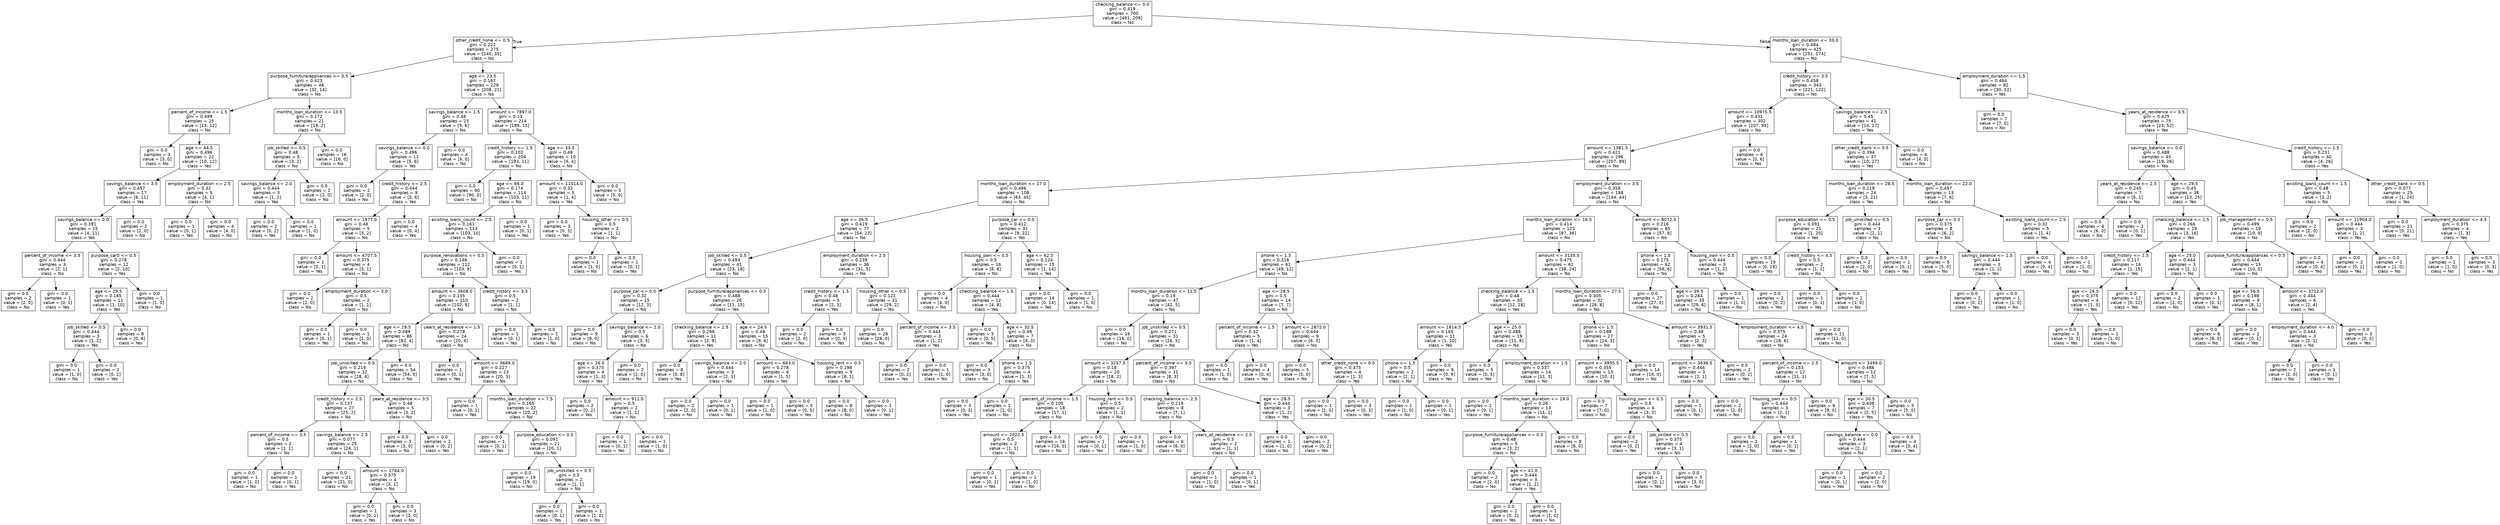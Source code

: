 digraph Tree {
node [shape=box, fontname="helvetica"] ;
edge [fontname="helvetica"] ;
0 [label="checking_balance <= 0.0\ngini = 0.419\nsamples = 700\nvalue = [491, 209]\nclass = No"] ;
1 [label="other_credit_none <= 0.5\ngini = 0.222\nsamples = 275\nvalue = [240, 35]\nclass = No"] ;
0 -> 1 [labeldistance=2.5, labelangle=45, headlabel="True"] ;
2 [label="purpose_furniture/appliances <= 0.5\ngini = 0.423\nsamples = 46\nvalue = [32, 14]\nclass = No"] ;
1 -> 2 ;
3 [label="percent_of_income <= 1.5\ngini = 0.499\nsamples = 25\nvalue = [13, 12]\nclass = No"] ;
2 -> 3 ;
4 [label="gini = 0.0\nsamples = 3\nvalue = [3, 0]\nclass = No"] ;
3 -> 4 ;
5 [label="age <= 44.5\ngini = 0.496\nsamples = 22\nvalue = [10, 12]\nclass = Yes"] ;
3 -> 5 ;
6 [label="savings_balance <= 3.5\ngini = 0.457\nsamples = 17\nvalue = [6, 11]\nclass = Yes"] ;
5 -> 6 ;
7 [label="savings_balance <= 0.0\ngini = 0.391\nsamples = 15\nvalue = [4, 11]\nclass = Yes"] ;
6 -> 7 ;
8 [label="percent_of_income <= 3.5\ngini = 0.444\nsamples = 3\nvalue = [2, 1]\nclass = No"] ;
7 -> 8 ;
9 [label="gini = 0.0\nsamples = 2\nvalue = [2, 0]\nclass = No"] ;
8 -> 9 ;
10 [label="gini = 0.0\nsamples = 1\nvalue = [0, 1]\nclass = Yes"] ;
8 -> 10 ;
11 [label="purpose_car0 <= 0.5\ngini = 0.278\nsamples = 12\nvalue = [2, 10]\nclass = Yes"] ;
7 -> 11 ;
12 [label="age <= 29.5\ngini = 0.165\nsamples = 11\nvalue = [1, 10]\nclass = Yes"] ;
11 -> 12 ;
13 [label="job_skilled <= 0.5\ngini = 0.444\nsamples = 3\nvalue = [1, 2]\nclass = Yes"] ;
12 -> 13 ;
14 [label="gini = 0.0\nsamples = 1\nvalue = [1, 0]\nclass = No"] ;
13 -> 14 ;
15 [label="gini = 0.0\nsamples = 2\nvalue = [0, 2]\nclass = Yes"] ;
13 -> 15 ;
16 [label="gini = 0.0\nsamples = 8\nvalue = [0, 8]\nclass = Yes"] ;
12 -> 16 ;
17 [label="gini = 0.0\nsamples = 1\nvalue = [1, 0]\nclass = No"] ;
11 -> 17 ;
18 [label="gini = 0.0\nsamples = 2\nvalue = [2, 0]\nclass = No"] ;
6 -> 18 ;
19 [label="employment_duration <= 2.5\ngini = 0.32\nsamples = 5\nvalue = [4, 1]\nclass = No"] ;
5 -> 19 ;
20 [label="gini = 0.0\nsamples = 1\nvalue = [0, 1]\nclass = Yes"] ;
19 -> 20 ;
21 [label="gini = 0.0\nsamples = 4\nvalue = [4, 0]\nclass = No"] ;
19 -> 21 ;
22 [label="months_loan_duration <= 13.5\ngini = 0.172\nsamples = 21\nvalue = [19, 2]\nclass = No"] ;
2 -> 22 ;
23 [label="job_skilled <= 0.5\ngini = 0.48\nsamples = 5\nvalue = [3, 2]\nclass = No"] ;
22 -> 23 ;
24 [label="savings_balance <= 2.0\ngini = 0.444\nsamples = 3\nvalue = [1, 2]\nclass = Yes"] ;
23 -> 24 ;
25 [label="gini = 0.0\nsamples = 2\nvalue = [0, 2]\nclass = Yes"] ;
24 -> 25 ;
26 [label="gini = 0.0\nsamples = 1\nvalue = [1, 0]\nclass = No"] ;
24 -> 26 ;
27 [label="gini = 0.0\nsamples = 2\nvalue = [2, 0]\nclass = No"] ;
23 -> 27 ;
28 [label="gini = 0.0\nsamples = 16\nvalue = [16, 0]\nclass = No"] ;
22 -> 28 ;
29 [label="age <= 23.5\ngini = 0.167\nsamples = 229\nvalue = [208, 21]\nclass = No"] ;
1 -> 29 ;
30 [label="savings_balance <= 1.5\ngini = 0.48\nsamples = 15\nvalue = [9, 6]\nclass = No"] ;
29 -> 30 ;
31 [label="savings_balance <= 0.0\ngini = 0.496\nsamples = 11\nvalue = [5, 6]\nclass = Yes"] ;
30 -> 31 ;
32 [label="gini = 0.0\nsamples = 2\nvalue = [2, 0]\nclass = No"] ;
31 -> 32 ;
33 [label="credit_history <= 2.5\ngini = 0.444\nsamples = 9\nvalue = [3, 6]\nclass = Yes"] ;
31 -> 33 ;
34 [label="amount <= 1977.0\ngini = 0.48\nsamples = 5\nvalue = [3, 2]\nclass = No"] ;
33 -> 34 ;
35 [label="gini = 0.0\nsamples = 1\nvalue = [0, 1]\nclass = Yes"] ;
34 -> 35 ;
36 [label="amount <= 4707.5\ngini = 0.375\nsamples = 4\nvalue = [3, 1]\nclass = No"] ;
34 -> 36 ;
37 [label="gini = 0.0\nsamples = 2\nvalue = [2, 0]\nclass = No"] ;
36 -> 37 ;
38 [label="employment_duration <= 3.0\ngini = 0.5\nsamples = 2\nvalue = [1, 1]\nclass = No"] ;
36 -> 38 ;
39 [label="gini = 0.0\nsamples = 1\nvalue = [0, 1]\nclass = Yes"] ;
38 -> 39 ;
40 [label="gini = 0.0\nsamples = 1\nvalue = [1, 0]\nclass = No"] ;
38 -> 40 ;
41 [label="gini = 0.0\nsamples = 4\nvalue = [0, 4]\nclass = Yes"] ;
33 -> 41 ;
42 [label="gini = 0.0\nsamples = 4\nvalue = [4, 0]\nclass = No"] ;
30 -> 42 ;
43 [label="amount <= 7897.0\ngini = 0.13\nsamples = 214\nvalue = [199, 15]\nclass = No"] ;
29 -> 43 ;
44 [label="credit_history <= 1.5\ngini = 0.102\nsamples = 204\nvalue = [193, 11]\nclass = No"] ;
43 -> 44 ;
45 [label="gini = 0.0\nsamples = 90\nvalue = [90, 0]\nclass = No"] ;
44 -> 45 ;
46 [label="age <= 66.0\ngini = 0.174\nsamples = 114\nvalue = [103, 11]\nclass = No"] ;
44 -> 46 ;
47 [label="existing_loans_count <= 2.5\ngini = 0.161\nsamples = 113\nvalue = [103, 10]\nclass = No"] ;
46 -> 47 ;
48 [label="purpose_renovations <= 0.5\ngini = 0.148\nsamples = 112\nvalue = [103, 9]\nclass = No"] ;
47 -> 48 ;
49 [label="amount <= 3608.0\ngini = 0.135\nsamples = 110\nvalue = [102, 8]\nclass = No"] ;
48 -> 49 ;
50 [label="age <= 29.5\ngini = 0.089\nsamples = 86\nvalue = [82, 4]\nclass = No"] ;
49 -> 50 ;
51 [label="job_unskilled <= 0.5\ngini = 0.219\nsamples = 32\nvalue = [28, 4]\nclass = No"] ;
50 -> 51 ;
52 [label="credit_history <= 2.5\ngini = 0.137\nsamples = 27\nvalue = [25, 2]\nclass = No"] ;
51 -> 52 ;
53 [label="percent_of_income <= 3.5\ngini = 0.5\nsamples = 2\nvalue = [1, 1]\nclass = No"] ;
52 -> 53 ;
54 [label="gini = 0.0\nsamples = 1\nvalue = [1, 0]\nclass = No"] ;
53 -> 54 ;
55 [label="gini = 0.0\nsamples = 1\nvalue = [0, 1]\nclass = Yes"] ;
53 -> 55 ;
56 [label="savings_balance <= 2.5\ngini = 0.077\nsamples = 25\nvalue = [24, 1]\nclass = No"] ;
52 -> 56 ;
57 [label="gini = 0.0\nsamples = 21\nvalue = [21, 0]\nclass = No"] ;
56 -> 57 ;
58 [label="amount <= 1764.0\ngini = 0.375\nsamples = 4\nvalue = [3, 1]\nclass = No"] ;
56 -> 58 ;
59 [label="gini = 0.0\nsamples = 1\nvalue = [0, 1]\nclass = Yes"] ;
58 -> 59 ;
60 [label="gini = 0.0\nsamples = 3\nvalue = [3, 0]\nclass = No"] ;
58 -> 60 ;
61 [label="years_at_residence <= 3.5\ngini = 0.48\nsamples = 5\nvalue = [3, 2]\nclass = No"] ;
51 -> 61 ;
62 [label="gini = 0.0\nsamples = 3\nvalue = [3, 0]\nclass = No"] ;
61 -> 62 ;
63 [label="gini = 0.0\nsamples = 2\nvalue = [0, 2]\nclass = Yes"] ;
61 -> 63 ;
64 [label="gini = 0.0\nsamples = 54\nvalue = [54, 0]\nclass = No"] ;
50 -> 64 ;
65 [label="years_at_residence <= 1.5\ngini = 0.278\nsamples = 24\nvalue = [20, 4]\nclass = No"] ;
49 -> 65 ;
66 [label="gini = 0.0\nsamples = 1\nvalue = [0, 1]\nclass = Yes"] ;
65 -> 66 ;
67 [label="amount <= 3689.0\ngini = 0.227\nsamples = 23\nvalue = [20, 3]\nclass = No"] ;
65 -> 67 ;
68 [label="gini = 0.0\nsamples = 1\nvalue = [0, 1]\nclass = Yes"] ;
67 -> 68 ;
69 [label="months_loan_duration <= 7.5\ngini = 0.165\nsamples = 22\nvalue = [20, 2]\nclass = No"] ;
67 -> 69 ;
70 [label="gini = 0.0\nsamples = 1\nvalue = [0, 1]\nclass = Yes"] ;
69 -> 70 ;
71 [label="purpose_education <= 0.5\ngini = 0.091\nsamples = 21\nvalue = [20, 1]\nclass = No"] ;
69 -> 71 ;
72 [label="gini = 0.0\nsamples = 19\nvalue = [19, 0]\nclass = No"] ;
71 -> 72 ;
73 [label="job_unskilled <= 0.5\ngini = 0.5\nsamples = 2\nvalue = [1, 1]\nclass = No"] ;
71 -> 73 ;
74 [label="gini = 0.0\nsamples = 1\nvalue = [0, 1]\nclass = Yes"] ;
73 -> 74 ;
75 [label="gini = 0.0\nsamples = 1\nvalue = [1, 0]\nclass = No"] ;
73 -> 75 ;
76 [label="credit_history <= 3.5\ngini = 0.5\nsamples = 2\nvalue = [1, 1]\nclass = No"] ;
48 -> 76 ;
77 [label="gini = 0.0\nsamples = 1\nvalue = [0, 1]\nclass = Yes"] ;
76 -> 77 ;
78 [label="gini = 0.0\nsamples = 1\nvalue = [1, 0]\nclass = No"] ;
76 -> 78 ;
79 [label="gini = 0.0\nsamples = 1\nvalue = [0, 1]\nclass = Yes"] ;
47 -> 79 ;
80 [label="gini = 0.0\nsamples = 1\nvalue = [0, 1]\nclass = Yes"] ;
46 -> 80 ;
81 [label="age <= 33.5\ngini = 0.48\nsamples = 10\nvalue = [6, 4]\nclass = No"] ;
43 -> 81 ;
82 [label="amount <= 11014.0\ngini = 0.32\nsamples = 5\nvalue = [1, 4]\nclass = Yes"] ;
81 -> 82 ;
83 [label="gini = 0.0\nsamples = 3\nvalue = [0, 3]\nclass = Yes"] ;
82 -> 83 ;
84 [label="housing_other <= 0.5\ngini = 0.5\nsamples = 2\nvalue = [1, 1]\nclass = No"] ;
82 -> 84 ;
85 [label="gini = 0.0\nsamples = 1\nvalue = [1, 0]\nclass = No"] ;
84 -> 85 ;
86 [label="gini = 0.0\nsamples = 1\nvalue = [0, 1]\nclass = Yes"] ;
84 -> 86 ;
87 [label="gini = 0.0\nsamples = 5\nvalue = [5, 0]\nclass = No"] ;
81 -> 87 ;
88 [label="months_loan_duration <= 33.0\ngini = 0.484\nsamples = 425\nvalue = [251, 174]\nclass = No"] ;
0 -> 88 [labeldistance=2.5, labelangle=-45, headlabel="False"] ;
89 [label="credit_history <= 3.5\ngini = 0.458\nsamples = 343\nvalue = [221, 122]\nclass = No"] ;
88 -> 89 ;
90 [label="amount <= 10975.5\ngini = 0.431\nsamples = 302\nvalue = [207, 95]\nclass = No"] ;
89 -> 90 ;
91 [label="amount <= 1381.5\ngini = 0.421\nsamples = 296\nvalue = [207, 89]\nclass = No"] ;
90 -> 91 ;
92 [label="months_loan_duration <= 17.0\ngini = 0.486\nsamples = 108\nvalue = [63, 45]\nclass = No"] ;
91 -> 92 ;
93 [label="age <= 36.5\ngini = 0.419\nsamples = 77\nvalue = [54, 23]\nclass = No"] ;
92 -> 93 ;
94 [label="job_skilled <= 0.5\ngini = 0.493\nsamples = 41\nvalue = [23, 18]\nclass = No"] ;
93 -> 94 ;
95 [label="purpose_car <= 0.5\ngini = 0.32\nsamples = 15\nvalue = [12, 3]\nclass = No"] ;
94 -> 95 ;
96 [label="gini = 0.0\nsamples = 9\nvalue = [9, 0]\nclass = No"] ;
95 -> 96 ;
97 [label="savings_balance <= 2.0\ngini = 0.5\nsamples = 6\nvalue = [3, 3]\nclass = No"] ;
95 -> 97 ;
98 [label="age <= 26.0\ngini = 0.375\nsamples = 4\nvalue = [1, 3]\nclass = Yes"] ;
97 -> 98 ;
99 [label="gini = 0.0\nsamples = 2\nvalue = [0, 2]\nclass = Yes"] ;
98 -> 99 ;
100 [label="amount <= 911.0\ngini = 0.5\nsamples = 2\nvalue = [1, 1]\nclass = No"] ;
98 -> 100 ;
101 [label="gini = 0.0\nsamples = 1\nvalue = [0, 1]\nclass = Yes"] ;
100 -> 101 ;
102 [label="gini = 0.0\nsamples = 1\nvalue = [1, 0]\nclass = No"] ;
100 -> 102 ;
103 [label="gini = 0.0\nsamples = 2\nvalue = [2, 0]\nclass = No"] ;
97 -> 103 ;
104 [label="purpose_furniture/appliances <= 0.5\ngini = 0.488\nsamples = 26\nvalue = [11, 15]\nclass = Yes"] ;
94 -> 104 ;
105 [label="checking_balance <= 2.5\ngini = 0.298\nsamples = 11\nvalue = [2, 9]\nclass = Yes"] ;
104 -> 105 ;
106 [label="gini = 0.0\nsamples = 8\nvalue = [0, 8]\nclass = Yes"] ;
105 -> 106 ;
107 [label="savings_balance <= 2.0\ngini = 0.444\nsamples = 3\nvalue = [2, 1]\nclass = No"] ;
105 -> 107 ;
108 [label="gini = 0.0\nsamples = 2\nvalue = [2, 0]\nclass = No"] ;
107 -> 108 ;
109 [label="gini = 0.0\nsamples = 1\nvalue = [0, 1]\nclass = Yes"] ;
107 -> 109 ;
110 [label="age <= 24.5\ngini = 0.48\nsamples = 15\nvalue = [9, 6]\nclass = No"] ;
104 -> 110 ;
111 [label="amount <= 663.0\ngini = 0.278\nsamples = 6\nvalue = [1, 5]\nclass = Yes"] ;
110 -> 111 ;
112 [label="gini = 0.0\nsamples = 1\nvalue = [1, 0]\nclass = No"] ;
111 -> 112 ;
113 [label="gini = 0.0\nsamples = 5\nvalue = [0, 5]\nclass = Yes"] ;
111 -> 113 ;
114 [label="housing_rent <= 0.5\ngini = 0.198\nsamples = 9\nvalue = [8, 1]\nclass = No"] ;
110 -> 114 ;
115 [label="gini = 0.0\nsamples = 8\nvalue = [8, 0]\nclass = No"] ;
114 -> 115 ;
116 [label="gini = 0.0\nsamples = 1\nvalue = [0, 1]\nclass = Yes"] ;
114 -> 116 ;
117 [label="employment_duration <= 2.5\ngini = 0.239\nsamples = 36\nvalue = [31, 5]\nclass = No"] ;
93 -> 117 ;
118 [label="credit_history <= 1.5\ngini = 0.48\nsamples = 5\nvalue = [2, 3]\nclass = Yes"] ;
117 -> 118 ;
119 [label="gini = 0.0\nsamples = 2\nvalue = [2, 0]\nclass = No"] ;
118 -> 119 ;
120 [label="gini = 0.0\nsamples = 3\nvalue = [0, 3]\nclass = Yes"] ;
118 -> 120 ;
121 [label="housing_other <= 0.5\ngini = 0.121\nsamples = 31\nvalue = [29, 2]\nclass = No"] ;
117 -> 121 ;
122 [label="gini = 0.0\nsamples = 28\nvalue = [28, 0]\nclass = No"] ;
121 -> 122 ;
123 [label="percent_of_income <= 3.5\ngini = 0.444\nsamples = 3\nvalue = [1, 2]\nclass = Yes"] ;
121 -> 123 ;
124 [label="gini = 0.0\nsamples = 2\nvalue = [0, 2]\nclass = Yes"] ;
123 -> 124 ;
125 [label="gini = 0.0\nsamples = 1\nvalue = [1, 0]\nclass = No"] ;
123 -> 125 ;
126 [label="purpose_car <= 0.5\ngini = 0.412\nsamples = 31\nvalue = [9, 22]\nclass = Yes"] ;
92 -> 126 ;
127 [label="housing_own <= 0.5\ngini = 0.5\nsamples = 16\nvalue = [8, 8]\nclass = No"] ;
126 -> 127 ;
128 [label="gini = 0.0\nsamples = 4\nvalue = [4, 0]\nclass = No"] ;
127 -> 128 ;
129 [label="checking_balance <= 1.5\ngini = 0.444\nsamples = 12\nvalue = [4, 8]\nclass = Yes"] ;
127 -> 129 ;
130 [label="gini = 0.0\nsamples = 5\nvalue = [0, 5]\nclass = Yes"] ;
129 -> 130 ;
131 [label="age <= 32.5\ngini = 0.49\nsamples = 7\nvalue = [4, 3]\nclass = No"] ;
129 -> 131 ;
132 [label="gini = 0.0\nsamples = 3\nvalue = [3, 0]\nclass = No"] ;
131 -> 132 ;
133 [label="phone <= 1.5\ngini = 0.375\nsamples = 4\nvalue = [1, 3]\nclass = Yes"] ;
131 -> 133 ;
134 [label="gini = 0.0\nsamples = 3\nvalue = [0, 3]\nclass = Yes"] ;
133 -> 134 ;
135 [label="gini = 0.0\nsamples = 1\nvalue = [1, 0]\nclass = No"] ;
133 -> 135 ;
136 [label="age <= 62.5\ngini = 0.124\nsamples = 15\nvalue = [1, 14]\nclass = Yes"] ;
126 -> 136 ;
137 [label="gini = 0.0\nsamples = 14\nvalue = [0, 14]\nclass = Yes"] ;
136 -> 137 ;
138 [label="gini = 0.0\nsamples = 1\nvalue = [1, 0]\nclass = No"] ;
136 -> 138 ;
139 [label="employment_duration <= 3.5\ngini = 0.359\nsamples = 188\nvalue = [144, 44]\nclass = No"] ;
91 -> 139 ;
140 [label="months_loan_duration <= 16.5\ngini = 0.414\nsamples = 123\nvalue = [87, 36]\nclass = No"] ;
139 -> 140 ;
141 [label="phone <= 1.5\ngini = 0.316\nsamples = 61\nvalue = [49, 12]\nclass = No"] ;
140 -> 141 ;
142 [label="months_loan_duration <= 11.5\ngini = 0.19\nsamples = 47\nvalue = [42, 5]\nclass = No"] ;
141 -> 142 ;
143 [label="gini = 0.0\nsamples = 16\nvalue = [16, 0]\nclass = No"] ;
142 -> 143 ;
144 [label="job_unskilled <= 0.5\ngini = 0.271\nsamples = 31\nvalue = [26, 5]\nclass = No"] ;
142 -> 144 ;
145 [label="amount <= 3257.5\ngini = 0.18\nsamples = 20\nvalue = [18, 2]\nclass = No"] ;
144 -> 145 ;
146 [label="percent_of_income <= 1.5\ngini = 0.105\nsamples = 18\nvalue = [17, 1]\nclass = No"] ;
145 -> 146 ;
147 [label="amount <= 2022.5\ngini = 0.5\nsamples = 2\nvalue = [1, 1]\nclass = No"] ;
146 -> 147 ;
148 [label="gini = 0.0\nsamples = 1\nvalue = [0, 1]\nclass = Yes"] ;
147 -> 148 ;
149 [label="gini = 0.0\nsamples = 1\nvalue = [1, 0]\nclass = No"] ;
147 -> 149 ;
150 [label="gini = 0.0\nsamples = 16\nvalue = [16, 0]\nclass = No"] ;
146 -> 150 ;
151 [label="housing_rent <= 0.5\ngini = 0.5\nsamples = 2\nvalue = [1, 1]\nclass = No"] ;
145 -> 151 ;
152 [label="gini = 0.0\nsamples = 1\nvalue = [0, 1]\nclass = Yes"] ;
151 -> 152 ;
153 [label="gini = 0.0\nsamples = 1\nvalue = [1, 0]\nclass = No"] ;
151 -> 153 ;
154 [label="percent_of_income <= 3.5\ngini = 0.397\nsamples = 11\nvalue = [8, 3]\nclass = No"] ;
144 -> 154 ;
155 [label="checking_balance <= 2.5\ngini = 0.219\nsamples = 8\nvalue = [7, 1]\nclass = No"] ;
154 -> 155 ;
156 [label="gini = 0.0\nsamples = 6\nvalue = [6, 0]\nclass = No"] ;
155 -> 156 ;
157 [label="years_at_residence <= 2.5\ngini = 0.5\nsamples = 2\nvalue = [1, 1]\nclass = No"] ;
155 -> 157 ;
158 [label="gini = 0.0\nsamples = 1\nvalue = [1, 0]\nclass = No"] ;
157 -> 158 ;
159 [label="gini = 0.0\nsamples = 1\nvalue = [0, 1]\nclass = Yes"] ;
157 -> 159 ;
160 [label="age <= 28.5\ngini = 0.444\nsamples = 3\nvalue = [1, 2]\nclass = Yes"] ;
154 -> 160 ;
161 [label="gini = 0.0\nsamples = 1\nvalue = [1, 0]\nclass = No"] ;
160 -> 161 ;
162 [label="gini = 0.0\nsamples = 2\nvalue = [0, 2]\nclass = Yes"] ;
160 -> 162 ;
163 [label="age <= 28.5\ngini = 0.5\nsamples = 14\nvalue = [7, 7]\nclass = No"] ;
141 -> 163 ;
164 [label="percent_of_income <= 1.5\ngini = 0.32\nsamples = 5\nvalue = [1, 4]\nclass = Yes"] ;
163 -> 164 ;
165 [label="gini = 0.0\nsamples = 1\nvalue = [1, 0]\nclass = No"] ;
164 -> 165 ;
166 [label="gini = 0.0\nsamples = 4\nvalue = [0, 4]\nclass = Yes"] ;
164 -> 166 ;
167 [label="amount <= 2872.0\ngini = 0.444\nsamples = 9\nvalue = [6, 3]\nclass = No"] ;
163 -> 167 ;
168 [label="gini = 0.0\nsamples = 5\nvalue = [5, 0]\nclass = No"] ;
167 -> 168 ;
169 [label="other_credit_none <= 0.5\ngini = 0.375\nsamples = 4\nvalue = [1, 3]\nclass = Yes"] ;
167 -> 169 ;
170 [label="gini = 0.0\nsamples = 1\nvalue = [1, 0]\nclass = No"] ;
169 -> 170 ;
171 [label="gini = 0.0\nsamples = 3\nvalue = [0, 3]\nclass = Yes"] ;
169 -> 171 ;
172 [label="amount <= 3135.5\ngini = 0.475\nsamples = 62\nvalue = [38, 24]\nclass = No"] ;
140 -> 172 ;
173 [label="checking_balance <= 1.5\ngini = 0.48\nsamples = 30\nvalue = [12, 18]\nclass = Yes"] ;
172 -> 173 ;
174 [label="amount <= 1814.5\ngini = 0.165\nsamples = 11\nvalue = [1, 10]\nclass = Yes"] ;
173 -> 174 ;
175 [label="phone <= 1.5\ngini = 0.5\nsamples = 2\nvalue = [1, 1]\nclass = No"] ;
174 -> 175 ;
176 [label="gini = 0.0\nsamples = 1\nvalue = [1, 0]\nclass = No"] ;
175 -> 176 ;
177 [label="gini = 0.0\nsamples = 1\nvalue = [0, 1]\nclass = Yes"] ;
175 -> 177 ;
178 [label="gini = 0.0\nsamples = 9\nvalue = [0, 9]\nclass = Yes"] ;
174 -> 178 ;
179 [label="age <= 25.0\ngini = 0.488\nsamples = 19\nvalue = [11, 8]\nclass = No"] ;
173 -> 179 ;
180 [label="gini = 0.0\nsamples = 5\nvalue = [0, 5]\nclass = Yes"] ;
179 -> 180 ;
181 [label="employment_duration <= 1.5\ngini = 0.337\nsamples = 14\nvalue = [11, 3]\nclass = No"] ;
179 -> 181 ;
182 [label="gini = 0.0\nsamples = 1\nvalue = [0, 1]\nclass = Yes"] ;
181 -> 182 ;
183 [label="months_loan_duration <= 19.0\ngini = 0.26\nsamples = 13\nvalue = [11, 2]\nclass = No"] ;
181 -> 183 ;
184 [label="purpose_furniture/appliances <= 0.5\ngini = 0.48\nsamples = 5\nvalue = [3, 2]\nclass = No"] ;
183 -> 184 ;
185 [label="gini = 0.0\nsamples = 2\nvalue = [2, 0]\nclass = No"] ;
184 -> 185 ;
186 [label="age <= 41.0\ngini = 0.444\nsamples = 3\nvalue = [1, 2]\nclass = Yes"] ;
184 -> 186 ;
187 [label="gini = 0.0\nsamples = 2\nvalue = [0, 2]\nclass = Yes"] ;
186 -> 187 ;
188 [label="gini = 0.0\nsamples = 1\nvalue = [1, 0]\nclass = No"] ;
186 -> 188 ;
189 [label="gini = 0.0\nsamples = 8\nvalue = [8, 0]\nclass = No"] ;
183 -> 189 ;
190 [label="months_loan_duration <= 27.5\ngini = 0.305\nsamples = 32\nvalue = [26, 6]\nclass = No"] ;
172 -> 190 ;
191 [label="phone <= 1.5\ngini = 0.198\nsamples = 27\nvalue = [24, 3]\nclass = No"] ;
190 -> 191 ;
192 [label="amount <= 3935.5\ngini = 0.355\nsamples = 13\nvalue = [10, 3]\nclass = No"] ;
191 -> 192 ;
193 [label="gini = 0.0\nsamples = 7\nvalue = [7, 0]\nclass = No"] ;
192 -> 193 ;
194 [label="housing_own <= 0.5\ngini = 0.5\nsamples = 6\nvalue = [3, 3]\nclass = No"] ;
192 -> 194 ;
195 [label="gini = 0.0\nsamples = 2\nvalue = [0, 2]\nclass = Yes"] ;
194 -> 195 ;
196 [label="job_skilled <= 0.5\ngini = 0.375\nsamples = 4\nvalue = [3, 1]\nclass = No"] ;
194 -> 196 ;
197 [label="gini = 0.0\nsamples = 1\nvalue = [0, 1]\nclass = Yes"] ;
196 -> 197 ;
198 [label="gini = 0.0\nsamples = 3\nvalue = [3, 0]\nclass = No"] ;
196 -> 198 ;
199 [label="gini = 0.0\nsamples = 14\nvalue = [14, 0]\nclass = No"] ;
191 -> 199 ;
200 [label="amount <= 3931.5\ngini = 0.48\nsamples = 5\nvalue = [2, 3]\nclass = Yes"] ;
190 -> 200 ;
201 [label="amount <= 3636.5\ngini = 0.444\nsamples = 3\nvalue = [2, 1]\nclass = No"] ;
200 -> 201 ;
202 [label="gini = 0.0\nsamples = 1\nvalue = [0, 1]\nclass = Yes"] ;
201 -> 202 ;
203 [label="gini = 0.0\nsamples = 2\nvalue = [2, 0]\nclass = No"] ;
201 -> 203 ;
204 [label="gini = 0.0\nsamples = 2\nvalue = [0, 2]\nclass = Yes"] ;
200 -> 204 ;
205 [label="amount <= 8072.0\ngini = 0.216\nsamples = 65\nvalue = [57, 8]\nclass = No"] ;
139 -> 205 ;
206 [label="phone <= 1.5\ngini = 0.175\nsamples = 62\nvalue = [56, 6]\nclass = No"] ;
205 -> 206 ;
207 [label="gini = 0.0\nsamples = 27\nvalue = [27, 0]\nclass = No"] ;
206 -> 207 ;
208 [label="age <= 39.5\ngini = 0.284\nsamples = 35\nvalue = [29, 6]\nclass = No"] ;
206 -> 208 ;
209 [label="employment_duration <= 4.5\ngini = 0.375\nsamples = 24\nvalue = [18, 6]\nclass = No"] ;
208 -> 209 ;
210 [label="percent_of_income <= 2.5\ngini = 0.153\nsamples = 12\nvalue = [11, 1]\nclass = No"] ;
209 -> 210 ;
211 [label="housing_own <= 0.5\ngini = 0.444\nsamples = 3\nvalue = [2, 1]\nclass = No"] ;
210 -> 211 ;
212 [label="gini = 0.0\nsamples = 2\nvalue = [2, 0]\nclass = No"] ;
211 -> 212 ;
213 [label="gini = 0.0\nsamples = 1\nvalue = [0, 1]\nclass = Yes"] ;
211 -> 213 ;
214 [label="gini = 0.0\nsamples = 9\nvalue = [9, 0]\nclass = No"] ;
210 -> 214 ;
215 [label="amount <= 3499.0\ngini = 0.486\nsamples = 12\nvalue = [7, 5]\nclass = No"] ;
209 -> 215 ;
216 [label="age <= 30.5\ngini = 0.408\nsamples = 7\nvalue = [2, 5]\nclass = Yes"] ;
215 -> 216 ;
217 [label="savings_balance <= 0.0\ngini = 0.444\nsamples = 3\nvalue = [2, 1]\nclass = No"] ;
216 -> 217 ;
218 [label="gini = 0.0\nsamples = 1\nvalue = [0, 1]\nclass = Yes"] ;
217 -> 218 ;
219 [label="gini = 0.0\nsamples = 2\nvalue = [2, 0]\nclass = No"] ;
217 -> 219 ;
220 [label="gini = 0.0\nsamples = 4\nvalue = [0, 4]\nclass = Yes"] ;
216 -> 220 ;
221 [label="gini = 0.0\nsamples = 5\nvalue = [5, 0]\nclass = No"] ;
215 -> 221 ;
222 [label="gini = 0.0\nsamples = 11\nvalue = [11, 0]\nclass = No"] ;
208 -> 222 ;
223 [label="housing_own <= 0.5\ngini = 0.444\nsamples = 3\nvalue = [1, 2]\nclass = Yes"] ;
205 -> 223 ;
224 [label="gini = 0.0\nsamples = 1\nvalue = [1, 0]\nclass = No"] ;
223 -> 224 ;
225 [label="gini = 0.0\nsamples = 2\nvalue = [0, 2]\nclass = Yes"] ;
223 -> 225 ;
226 [label="gini = 0.0\nsamples = 6\nvalue = [0, 6]\nclass = Yes"] ;
90 -> 226 ;
227 [label="savings_balance <= 2.5\ngini = 0.45\nsamples = 41\nvalue = [14, 27]\nclass = Yes"] ;
89 -> 227 ;
228 [label="other_credit_bank <= 0.5\ngini = 0.394\nsamples = 37\nvalue = [10, 27]\nclass = Yes"] ;
227 -> 228 ;
229 [label="months_loan_duration <= 28.5\ngini = 0.219\nsamples = 24\nvalue = [3, 21]\nclass = Yes"] ;
228 -> 229 ;
230 [label="purpose_education <= 0.5\ngini = 0.091\nsamples = 21\nvalue = [1, 20]\nclass = Yes"] ;
229 -> 230 ;
231 [label="gini = 0.0\nsamples = 19\nvalue = [0, 19]\nclass = Yes"] ;
230 -> 231 ;
232 [label="credit_history <= 4.5\ngini = 0.5\nsamples = 2\nvalue = [1, 1]\nclass = No"] ;
230 -> 232 ;
233 [label="gini = 0.0\nsamples = 1\nvalue = [0, 1]\nclass = Yes"] ;
232 -> 233 ;
234 [label="gini = 0.0\nsamples = 1\nvalue = [1, 0]\nclass = No"] ;
232 -> 234 ;
235 [label="job_unskilled <= 0.5\ngini = 0.444\nsamples = 3\nvalue = [2, 1]\nclass = No"] ;
229 -> 235 ;
236 [label="gini = 0.0\nsamples = 2\nvalue = [2, 0]\nclass = No"] ;
235 -> 236 ;
237 [label="gini = 0.0\nsamples = 1\nvalue = [0, 1]\nclass = Yes"] ;
235 -> 237 ;
238 [label="months_loan_duration <= 22.0\ngini = 0.497\nsamples = 13\nvalue = [7, 6]\nclass = No"] ;
228 -> 238 ;
239 [label="purpose_car <= 0.5\ngini = 0.375\nsamples = 8\nvalue = [6, 2]\nclass = No"] ;
238 -> 239 ;
240 [label="gini = 0.0\nsamples = 5\nvalue = [5, 0]\nclass = No"] ;
239 -> 240 ;
241 [label="savings_balance <= 1.5\ngini = 0.444\nsamples = 3\nvalue = [1, 2]\nclass = Yes"] ;
239 -> 241 ;
242 [label="gini = 0.0\nsamples = 2\nvalue = [0, 2]\nclass = Yes"] ;
241 -> 242 ;
243 [label="gini = 0.0\nsamples = 1\nvalue = [1, 0]\nclass = No"] ;
241 -> 243 ;
244 [label="existing_loans_count <= 2.5\ngini = 0.32\nsamples = 5\nvalue = [1, 4]\nclass = Yes"] ;
238 -> 244 ;
245 [label="gini = 0.0\nsamples = 4\nvalue = [0, 4]\nclass = Yes"] ;
244 -> 245 ;
246 [label="gini = 0.0\nsamples = 1\nvalue = [1, 0]\nclass = No"] ;
244 -> 246 ;
247 [label="gini = 0.0\nsamples = 4\nvalue = [4, 0]\nclass = No"] ;
227 -> 247 ;
248 [label="employment_duration <= 1.5\ngini = 0.464\nsamples = 82\nvalue = [30, 52]\nclass = Yes"] ;
88 -> 248 ;
249 [label="gini = 0.0\nsamples = 7\nvalue = [7, 0]\nclass = No"] ;
248 -> 249 ;
250 [label="years_at_residence <= 3.5\ngini = 0.425\nsamples = 75\nvalue = [23, 52]\nclass = Yes"] ;
248 -> 250 ;
251 [label="savings_balance <= 0.0\ngini = 0.488\nsamples = 45\nvalue = [19, 26]\nclass = Yes"] ;
250 -> 251 ;
252 [label="years_at_residence <= 2.5\ngini = 0.245\nsamples = 7\nvalue = [6, 1]\nclass = No"] ;
251 -> 252 ;
253 [label="gini = 0.0\nsamples = 6\nvalue = [6, 0]\nclass = No"] ;
252 -> 253 ;
254 [label="gini = 0.0\nsamples = 1\nvalue = [0, 1]\nclass = Yes"] ;
252 -> 254 ;
255 [label="age <= 29.5\ngini = 0.45\nsamples = 38\nvalue = [13, 25]\nclass = Yes"] ;
251 -> 255 ;
256 [label="checking_balance <= 2.5\ngini = 0.266\nsamples = 19\nvalue = [3, 16]\nclass = Yes"] ;
255 -> 256 ;
257 [label="credit_history <= 1.5\ngini = 0.117\nsamples = 16\nvalue = [1, 15]\nclass = Yes"] ;
256 -> 257 ;
258 [label="age <= 26.5\ngini = 0.375\nsamples = 4\nvalue = [1, 3]\nclass = Yes"] ;
257 -> 258 ;
259 [label="gini = 0.0\nsamples = 3\nvalue = [0, 3]\nclass = Yes"] ;
258 -> 259 ;
260 [label="gini = 0.0\nsamples = 1\nvalue = [1, 0]\nclass = No"] ;
258 -> 260 ;
261 [label="gini = 0.0\nsamples = 12\nvalue = [0, 12]\nclass = Yes"] ;
257 -> 261 ;
262 [label="age <= 25.0\ngini = 0.444\nsamples = 3\nvalue = [2, 1]\nclass = No"] ;
256 -> 262 ;
263 [label="gini = 0.0\nsamples = 2\nvalue = [2, 0]\nclass = No"] ;
262 -> 263 ;
264 [label="gini = 0.0\nsamples = 1\nvalue = [0, 1]\nclass = Yes"] ;
262 -> 264 ;
265 [label="job_management <= 0.5\ngini = 0.499\nsamples = 19\nvalue = [10, 9]\nclass = No"] ;
255 -> 265 ;
266 [label="purpose_furniture/appliances <= 0.5\ngini = 0.444\nsamples = 15\nvalue = [10, 5]\nclass = No"] ;
265 -> 266 ;
267 [label="age <= 56.5\ngini = 0.198\nsamples = 9\nvalue = [8, 1]\nclass = No"] ;
266 -> 267 ;
268 [label="gini = 0.0\nsamples = 8\nvalue = [8, 0]\nclass = No"] ;
267 -> 268 ;
269 [label="gini = 0.0\nsamples = 1\nvalue = [0, 1]\nclass = Yes"] ;
267 -> 269 ;
270 [label="amount <= 3712.0\ngini = 0.444\nsamples = 6\nvalue = [2, 4]\nclass = Yes"] ;
266 -> 270 ;
271 [label="employment_duration <= 4.0\ngini = 0.444\nsamples = 3\nvalue = [2, 1]\nclass = No"] ;
270 -> 271 ;
272 [label="gini = 0.0\nsamples = 2\nvalue = [2, 0]\nclass = No"] ;
271 -> 272 ;
273 [label="gini = 0.0\nsamples = 1\nvalue = [0, 1]\nclass = Yes"] ;
271 -> 273 ;
274 [label="gini = 0.0\nsamples = 3\nvalue = [0, 3]\nclass = Yes"] ;
270 -> 274 ;
275 [label="gini = 0.0\nsamples = 4\nvalue = [0, 4]\nclass = Yes"] ;
265 -> 275 ;
276 [label="credit_history <= 1.5\ngini = 0.231\nsamples = 30\nvalue = [4, 26]\nclass = Yes"] ;
250 -> 276 ;
277 [label="existing_loans_count <= 1.5\ngini = 0.48\nsamples = 5\nvalue = [3, 2]\nclass = No"] ;
276 -> 277 ;
278 [label="gini = 0.0\nsamples = 2\nvalue = [2, 0]\nclass = No"] ;
277 -> 278 ;
279 [label="amount <= 11904.0\ngini = 0.444\nsamples = 3\nvalue = [1, 2]\nclass = Yes"] ;
277 -> 279 ;
280 [label="gini = 0.0\nsamples = 2\nvalue = [0, 2]\nclass = Yes"] ;
279 -> 280 ;
281 [label="gini = 0.0\nsamples = 1\nvalue = [1, 0]\nclass = No"] ;
279 -> 281 ;
282 [label="other_credit_bank <= 0.5\ngini = 0.077\nsamples = 25\nvalue = [1, 24]\nclass = Yes"] ;
276 -> 282 ;
283 [label="gini = 0.0\nsamples = 21\nvalue = [0, 21]\nclass = Yes"] ;
282 -> 283 ;
284 [label="employment_duration <= 4.5\ngini = 0.375\nsamples = 4\nvalue = [1, 3]\nclass = Yes"] ;
282 -> 284 ;
285 [label="gini = 0.0\nsamples = 1\nvalue = [1, 0]\nclass = No"] ;
284 -> 285 ;
286 [label="gini = 0.0\nsamples = 3\nvalue = [0, 3]\nclass = Yes"] ;
284 -> 286 ;
}